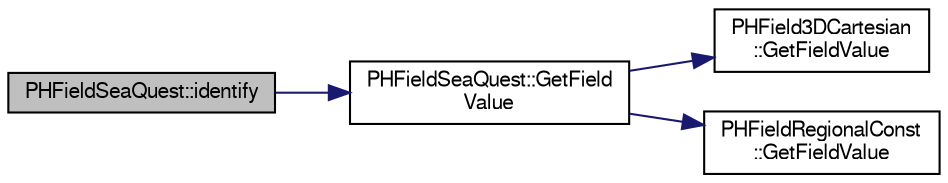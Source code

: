 digraph "PHFieldSeaQuest::identify"
{
  bgcolor="transparent";
  edge [fontname="FreeSans",fontsize="10",labelfontname="FreeSans",labelfontsize="10"];
  node [fontname="FreeSans",fontsize="10",shape=record];
  rankdir="LR";
  Node1 [label="PHFieldSeaQuest::identify",height=0.2,width=0.4,color="black", fillcolor="grey75", style="filled" fontcolor="black"];
  Node1 -> Node2 [color="midnightblue",fontsize="10",style="solid",fontname="FreeSans"];
  Node2 [label="PHFieldSeaQuest::GetField\lValue",height=0.2,width=0.4,color="black",URL="$d9/da8/classPHFieldSeaQuest.html#a3fd3a5410c671d0999a83c3ceb4ebad3"];
  Node2 -> Node3 [color="midnightblue",fontsize="10",style="solid",fontname="FreeSans"];
  Node3 [label="PHField3DCartesian\l::GetFieldValue",height=0.2,width=0.4,color="black",URL="$d0/dc2/classPHField3DCartesian.html#a9f1cb41902a4314b233e4a68f88ed919"];
  Node2 -> Node4 [color="midnightblue",fontsize="10",style="solid",fontname="FreeSans"];
  Node4 [label="PHFieldRegionalConst\l::GetFieldValue",height=0.2,width=0.4,color="black",URL="$d8/d4f/classPHFieldRegionalConst.html#a453baa61bf60dafa487d97157bdcecb5"];
}
